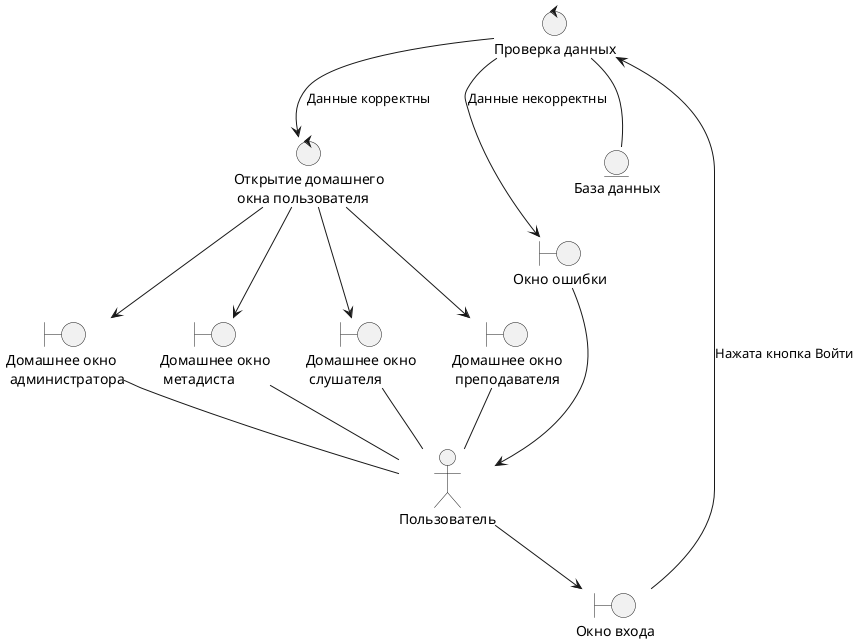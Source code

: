 @startuml PVhod.wsd

actor "Пользователь" as pl

control "Проверка данных" as co

control "Открытие домашнего\n окна пользователя" as co1

boundary "Окно входа" as bo

entity "База данных" as en

boundary "Домашнее окно\n метадиста" as bom
boundary "Домашнее окно\n слушателя" as bos
boundary "Домашнее окно\n преподавателя" as bop
boundary "Домашнее окно\n администратора" as boa
boundary "Окно ошибки" as bo2

pl -down-> bo
bo -up-> co : Нажата кнопка Войти 
co --> co1 : Данные корректны
co --> bo2 : Данные некорректны
co -- en
co1 --> bom
co1 --> bos
co1 --> bop
co1 --> boa

bo2 --> pl
boa -- pl
bos -- pl
bop -- pl
bom -- pl

@enduml